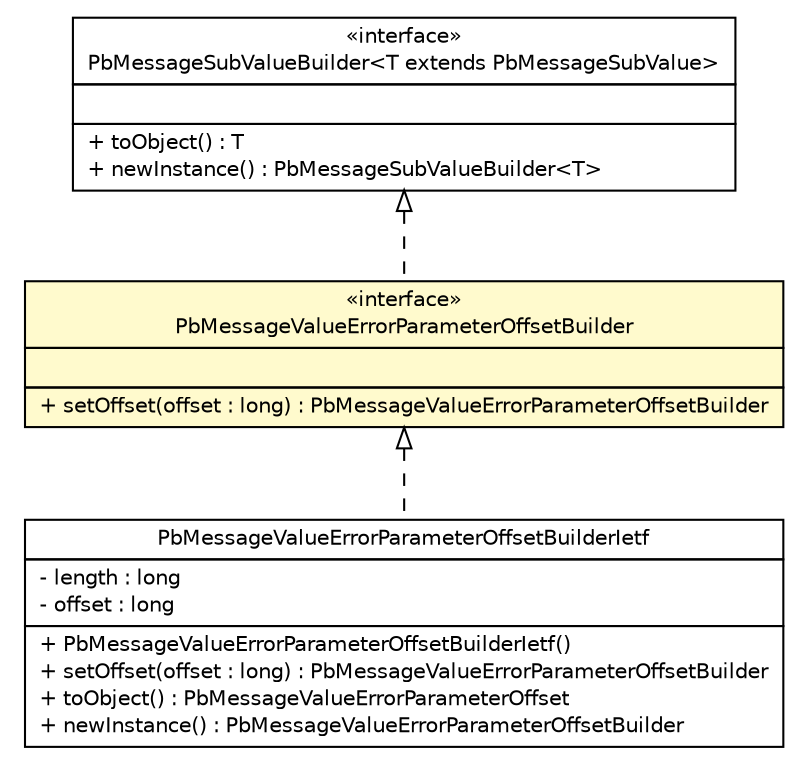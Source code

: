 #!/usr/local/bin/dot
#
# Class diagram 
# Generated by UMLGraph version R5_6 (http://www.umlgraph.org/)
#

digraph G {
	edge [fontname="Helvetica",fontsize=10,labelfontname="Helvetica",labelfontsize=10];
	node [fontname="Helvetica",fontsize=10,shape=plaintext];
	nodesep=0.25;
	ranksep=0.5;
	// org.ietf.nea.pb.message.util.PbMessageSubValueBuilder<T extends org.ietf.nea.pb.message.util.PbMessageSubValue>
	c119442 [label=<<table title="org.ietf.nea.pb.message.util.PbMessageSubValueBuilder" border="0" cellborder="1" cellspacing="0" cellpadding="2" port="p" href="./PbMessageSubValueBuilder.html">
		<tr><td><table border="0" cellspacing="0" cellpadding="1">
<tr><td align="center" balign="center"> &#171;interface&#187; </td></tr>
<tr><td align="center" balign="center"> PbMessageSubValueBuilder&lt;T extends PbMessageSubValue&gt; </td></tr>
		</table></td></tr>
		<tr><td><table border="0" cellspacing="0" cellpadding="1">
<tr><td align="left" balign="left">  </td></tr>
		</table></td></tr>
		<tr><td><table border="0" cellspacing="0" cellpadding="1">
<tr><td align="left" balign="left"> + toObject() : T </td></tr>
<tr><td align="left" balign="left"> + newInstance() : PbMessageSubValueBuilder&lt;T&gt; </td></tr>
		</table></td></tr>
		</table>>, URL="./PbMessageSubValueBuilder.html", fontname="Helvetica", fontcolor="black", fontsize=10.0];
	// org.ietf.nea.pb.message.util.PbMessageValueErrorParameterOffsetBuilderIetf
	c119449 [label=<<table title="org.ietf.nea.pb.message.util.PbMessageValueErrorParameterOffsetBuilderIetf" border="0" cellborder="1" cellspacing="0" cellpadding="2" port="p" href="./PbMessageValueErrorParameterOffsetBuilderIetf.html">
		<tr><td><table border="0" cellspacing="0" cellpadding="1">
<tr><td align="center" balign="center"> PbMessageValueErrorParameterOffsetBuilderIetf </td></tr>
		</table></td></tr>
		<tr><td><table border="0" cellspacing="0" cellpadding="1">
<tr><td align="left" balign="left"> - length : long </td></tr>
<tr><td align="left" balign="left"> - offset : long </td></tr>
		</table></td></tr>
		<tr><td><table border="0" cellspacing="0" cellpadding="1">
<tr><td align="left" balign="left"> + PbMessageValueErrorParameterOffsetBuilderIetf() </td></tr>
<tr><td align="left" balign="left"> + setOffset(offset : long) : PbMessageValueErrorParameterOffsetBuilder </td></tr>
<tr><td align="left" balign="left"> + toObject() : PbMessageValueErrorParameterOffset </td></tr>
<tr><td align="left" balign="left"> + newInstance() : PbMessageValueErrorParameterOffsetBuilder </td></tr>
		</table></td></tr>
		</table>>, URL="./PbMessageValueErrorParameterOffsetBuilderIetf.html", fontname="Helvetica", fontcolor="black", fontsize=10.0];
	// org.ietf.nea.pb.message.util.PbMessageValueErrorParameterOffsetBuilder
	c119457 [label=<<table title="org.ietf.nea.pb.message.util.PbMessageValueErrorParameterOffsetBuilder" border="0" cellborder="1" cellspacing="0" cellpadding="2" port="p" bgcolor="lemonChiffon" href="./PbMessageValueErrorParameterOffsetBuilder.html">
		<tr><td><table border="0" cellspacing="0" cellpadding="1">
<tr><td align="center" balign="center"> &#171;interface&#187; </td></tr>
<tr><td align="center" balign="center"> PbMessageValueErrorParameterOffsetBuilder </td></tr>
		</table></td></tr>
		<tr><td><table border="0" cellspacing="0" cellpadding="1">
<tr><td align="left" balign="left">  </td></tr>
		</table></td></tr>
		<tr><td><table border="0" cellspacing="0" cellpadding="1">
<tr><td align="left" balign="left"> + setOffset(offset : long) : PbMessageValueErrorParameterOffsetBuilder </td></tr>
		</table></td></tr>
		</table>>, URL="./PbMessageValueErrorParameterOffsetBuilder.html", fontname="Helvetica", fontcolor="black", fontsize=10.0];
	//org.ietf.nea.pb.message.util.PbMessageValueErrorParameterOffsetBuilderIetf implements org.ietf.nea.pb.message.util.PbMessageValueErrorParameterOffsetBuilder
	c119457:p -> c119449:p [dir=back,arrowtail=empty,style=dashed];
	//org.ietf.nea.pb.message.util.PbMessageValueErrorParameterOffsetBuilder implements org.ietf.nea.pb.message.util.PbMessageSubValueBuilder<T extends org.ietf.nea.pb.message.util.PbMessageSubValue>
	c119442:p -> c119457:p [dir=back,arrowtail=empty,style=dashed];
}

